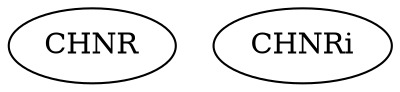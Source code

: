 /* Created by mdot for Matlab */
digraph m2html {

  CHNR [URL="CHNR.html"];
  CHNRi [URL="CHNRi.html"];
}